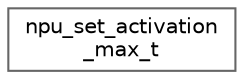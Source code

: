 digraph "Graphical Class Hierarchy"
{
 // LATEX_PDF_SIZE
  bgcolor="transparent";
  edge [fontname=Helvetica,fontsize=10,labelfontname=Helvetica,labelfontsize=10];
  node [fontname=Helvetica,fontsize=10,shape=box,height=0.2,width=0.4];
  rankdir="LR";
  Node0 [id="Node000000",label="npu_set_activation\l_max_t",height=0.2,width=0.4,color="grey40", fillcolor="white", style="filled",URL="$structnpu__set__activation__max__t.html",tooltip=" "];
}

